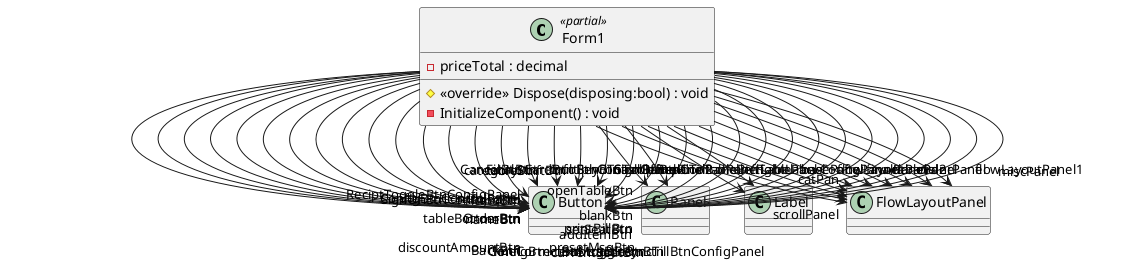 @startuml
class Form1 <<partial>> {
    # <<override>> Dispose(disposing:bool) : void
    - InitializeComponent() : void
    - priceTotal : decimal
}
Form1 --> "nameBtn" Button
Form1 --> "PricingBtn" Button
Form1 --> "tableBtn" Button
Form1 --> "BackBtn" Button
Form1 --> "panel1" Panel
Form1 --> "panel2" Panel
Form1 --> "leftLabel" Label
Form1 --> "rightLabel" Label
Form1 --> "scrollPanel" FlowLayoutPanel
Form1 --> "catPan" FlowLayoutPanel
Form1 --> "ConfigPannel" FlowLayoutPanel
Form1 --> "flowLayoutPanel2" FlowLayoutPanel
Form1 --> "miscBtn" Button
Form1 --> "OrderBtn" Button
Form1 --> "tableBottomBtn" Button
Form1 --> "FinalBtn" Button
Form1 --> "ConfigBtn" Button
Form1 --> "SignOnBtnConfigPanel" Button
Form1 --> "SignOffBtnControlPanel" Button
Form1 --> "ConfigBtnControlPanel" Button
Form1 --> "syncTillBtnConfigPanel" Button
Form1 --> "ReciptToggleBtnConfigPanel" Button
Form1 --> "InfoBtnControlPanel" Button
Form1 --> "basePanel" FlowLayoutPanel
Form1 --> "finalPanel" FlowLayoutPanel
Form1 --> "CancelBtn" Button
Form1 --> "SendToTableBtnFinalPanel" Button
Form1 --> "CardBtn" Button
Form1 --> "CashBtn" Button
Form1 --> "tablePanel" FlowLayoutPanel
Form1 --> "openTableBtn" Button
Form1 --> "blankBtn" Button
Form1 --> "sendToTableBtnTablePanel" Button
Form1 --> "printBillBtn" Button
Form1 --> "orderPanel" FlowLayoutPanel
Form1 --> "setSeatBtn" Button
Form1 --> "addItemBtn" Button
Form1 --> "subtractItemBtn" Button
Form1 --> "lineCorrectBtn" Button
Form1 --> "toggleBtn" Button
Form1 --> "multiplyBtn" Button
Form1 --> "miscPanel" FlowLayoutPanel
Form1 --> "currentSeatBtn" Button
Form1 --> "textMsgBtn" Button
Form1 --> "presetMsgBtn" Button
Form1 --> "categoryShiftBtn" Button
Form1 --> "discountAmountBtn" Button
Form1 --> "flowLayoutPanel1" FlowLayoutPanel
@enduml
